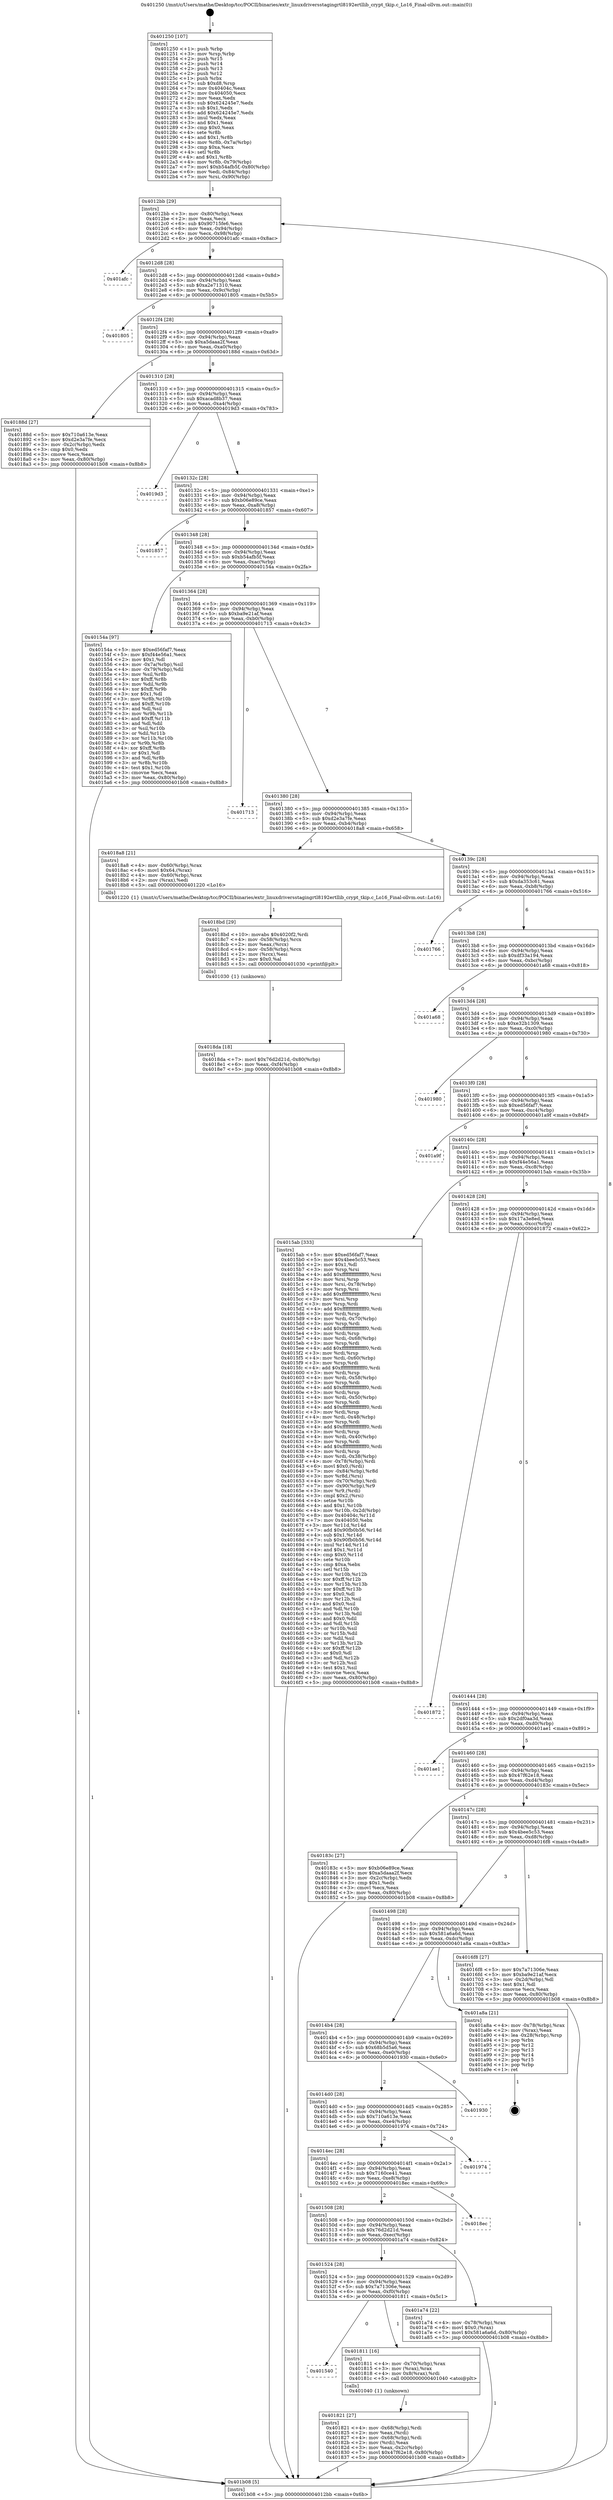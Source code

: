 digraph "0x401250" {
  label = "0x401250 (/mnt/c/Users/mathe/Desktop/tcc/POCII/binaries/extr_linuxdriversstagingrtl8192ertllib_crypt_tkip.c_Lo16_Final-ollvm.out::main(0))"
  labelloc = "t"
  node[shape=record]

  Entry [label="",width=0.3,height=0.3,shape=circle,fillcolor=black,style=filled]
  "0x4012bb" [label="{
     0x4012bb [29]\l
     | [instrs]\l
     &nbsp;&nbsp;0x4012bb \<+3\>: mov -0x80(%rbp),%eax\l
     &nbsp;&nbsp;0x4012be \<+2\>: mov %eax,%ecx\l
     &nbsp;&nbsp;0x4012c0 \<+6\>: sub $0x90715fe6,%ecx\l
     &nbsp;&nbsp;0x4012c6 \<+6\>: mov %eax,-0x94(%rbp)\l
     &nbsp;&nbsp;0x4012cc \<+6\>: mov %ecx,-0x98(%rbp)\l
     &nbsp;&nbsp;0x4012d2 \<+6\>: je 0000000000401afc \<main+0x8ac\>\l
  }"]
  "0x401afc" [label="{
     0x401afc\l
  }", style=dashed]
  "0x4012d8" [label="{
     0x4012d8 [28]\l
     | [instrs]\l
     &nbsp;&nbsp;0x4012d8 \<+5\>: jmp 00000000004012dd \<main+0x8d\>\l
     &nbsp;&nbsp;0x4012dd \<+6\>: mov -0x94(%rbp),%eax\l
     &nbsp;&nbsp;0x4012e3 \<+5\>: sub $0xa2e71310,%eax\l
     &nbsp;&nbsp;0x4012e8 \<+6\>: mov %eax,-0x9c(%rbp)\l
     &nbsp;&nbsp;0x4012ee \<+6\>: je 0000000000401805 \<main+0x5b5\>\l
  }"]
  Exit [label="",width=0.3,height=0.3,shape=circle,fillcolor=black,style=filled,peripheries=2]
  "0x401805" [label="{
     0x401805\l
  }", style=dashed]
  "0x4012f4" [label="{
     0x4012f4 [28]\l
     | [instrs]\l
     &nbsp;&nbsp;0x4012f4 \<+5\>: jmp 00000000004012f9 \<main+0xa9\>\l
     &nbsp;&nbsp;0x4012f9 \<+6\>: mov -0x94(%rbp),%eax\l
     &nbsp;&nbsp;0x4012ff \<+5\>: sub $0xa5daaa2f,%eax\l
     &nbsp;&nbsp;0x401304 \<+6\>: mov %eax,-0xa0(%rbp)\l
     &nbsp;&nbsp;0x40130a \<+6\>: je 000000000040188d \<main+0x63d\>\l
  }"]
  "0x4018da" [label="{
     0x4018da [18]\l
     | [instrs]\l
     &nbsp;&nbsp;0x4018da \<+7\>: movl $0x76d2d21d,-0x80(%rbp)\l
     &nbsp;&nbsp;0x4018e1 \<+6\>: mov %eax,-0xf4(%rbp)\l
     &nbsp;&nbsp;0x4018e7 \<+5\>: jmp 0000000000401b08 \<main+0x8b8\>\l
  }"]
  "0x40188d" [label="{
     0x40188d [27]\l
     | [instrs]\l
     &nbsp;&nbsp;0x40188d \<+5\>: mov $0x710a613e,%eax\l
     &nbsp;&nbsp;0x401892 \<+5\>: mov $0xd2e3a7fe,%ecx\l
     &nbsp;&nbsp;0x401897 \<+3\>: mov -0x2c(%rbp),%edx\l
     &nbsp;&nbsp;0x40189a \<+3\>: cmp $0x0,%edx\l
     &nbsp;&nbsp;0x40189d \<+3\>: cmove %ecx,%eax\l
     &nbsp;&nbsp;0x4018a0 \<+3\>: mov %eax,-0x80(%rbp)\l
     &nbsp;&nbsp;0x4018a3 \<+5\>: jmp 0000000000401b08 \<main+0x8b8\>\l
  }"]
  "0x401310" [label="{
     0x401310 [28]\l
     | [instrs]\l
     &nbsp;&nbsp;0x401310 \<+5\>: jmp 0000000000401315 \<main+0xc5\>\l
     &nbsp;&nbsp;0x401315 \<+6\>: mov -0x94(%rbp),%eax\l
     &nbsp;&nbsp;0x40131b \<+5\>: sub $0xacad8b37,%eax\l
     &nbsp;&nbsp;0x401320 \<+6\>: mov %eax,-0xa4(%rbp)\l
     &nbsp;&nbsp;0x401326 \<+6\>: je 00000000004019d3 \<main+0x783\>\l
  }"]
  "0x4018bd" [label="{
     0x4018bd [29]\l
     | [instrs]\l
     &nbsp;&nbsp;0x4018bd \<+10\>: movabs $0x4020f2,%rdi\l
     &nbsp;&nbsp;0x4018c7 \<+4\>: mov -0x58(%rbp),%rcx\l
     &nbsp;&nbsp;0x4018cb \<+2\>: mov %eax,(%rcx)\l
     &nbsp;&nbsp;0x4018cd \<+4\>: mov -0x58(%rbp),%rcx\l
     &nbsp;&nbsp;0x4018d1 \<+2\>: mov (%rcx),%esi\l
     &nbsp;&nbsp;0x4018d3 \<+2\>: mov $0x0,%al\l
     &nbsp;&nbsp;0x4018d5 \<+5\>: call 0000000000401030 \<printf@plt\>\l
     | [calls]\l
     &nbsp;&nbsp;0x401030 \{1\} (unknown)\l
  }"]
  "0x4019d3" [label="{
     0x4019d3\l
  }", style=dashed]
  "0x40132c" [label="{
     0x40132c [28]\l
     | [instrs]\l
     &nbsp;&nbsp;0x40132c \<+5\>: jmp 0000000000401331 \<main+0xe1\>\l
     &nbsp;&nbsp;0x401331 \<+6\>: mov -0x94(%rbp),%eax\l
     &nbsp;&nbsp;0x401337 \<+5\>: sub $0xb06e89ce,%eax\l
     &nbsp;&nbsp;0x40133c \<+6\>: mov %eax,-0xa8(%rbp)\l
     &nbsp;&nbsp;0x401342 \<+6\>: je 0000000000401857 \<main+0x607\>\l
  }"]
  "0x401821" [label="{
     0x401821 [27]\l
     | [instrs]\l
     &nbsp;&nbsp;0x401821 \<+4\>: mov -0x68(%rbp),%rdi\l
     &nbsp;&nbsp;0x401825 \<+2\>: mov %eax,(%rdi)\l
     &nbsp;&nbsp;0x401827 \<+4\>: mov -0x68(%rbp),%rdi\l
     &nbsp;&nbsp;0x40182b \<+2\>: mov (%rdi),%eax\l
     &nbsp;&nbsp;0x40182d \<+3\>: mov %eax,-0x2c(%rbp)\l
     &nbsp;&nbsp;0x401830 \<+7\>: movl $0x47f62e18,-0x80(%rbp)\l
     &nbsp;&nbsp;0x401837 \<+5\>: jmp 0000000000401b08 \<main+0x8b8\>\l
  }"]
  "0x401857" [label="{
     0x401857\l
  }", style=dashed]
  "0x401348" [label="{
     0x401348 [28]\l
     | [instrs]\l
     &nbsp;&nbsp;0x401348 \<+5\>: jmp 000000000040134d \<main+0xfd\>\l
     &nbsp;&nbsp;0x40134d \<+6\>: mov -0x94(%rbp),%eax\l
     &nbsp;&nbsp;0x401353 \<+5\>: sub $0xb54afb5f,%eax\l
     &nbsp;&nbsp;0x401358 \<+6\>: mov %eax,-0xac(%rbp)\l
     &nbsp;&nbsp;0x40135e \<+6\>: je 000000000040154a \<main+0x2fa\>\l
  }"]
  "0x401540" [label="{
     0x401540\l
  }", style=dashed]
  "0x40154a" [label="{
     0x40154a [97]\l
     | [instrs]\l
     &nbsp;&nbsp;0x40154a \<+5\>: mov $0xed56faf7,%eax\l
     &nbsp;&nbsp;0x40154f \<+5\>: mov $0xf44e56a1,%ecx\l
     &nbsp;&nbsp;0x401554 \<+2\>: mov $0x1,%dl\l
     &nbsp;&nbsp;0x401556 \<+4\>: mov -0x7a(%rbp),%sil\l
     &nbsp;&nbsp;0x40155a \<+4\>: mov -0x79(%rbp),%dil\l
     &nbsp;&nbsp;0x40155e \<+3\>: mov %sil,%r8b\l
     &nbsp;&nbsp;0x401561 \<+4\>: xor $0xff,%r8b\l
     &nbsp;&nbsp;0x401565 \<+3\>: mov %dil,%r9b\l
     &nbsp;&nbsp;0x401568 \<+4\>: xor $0xff,%r9b\l
     &nbsp;&nbsp;0x40156c \<+3\>: xor $0x1,%dl\l
     &nbsp;&nbsp;0x40156f \<+3\>: mov %r8b,%r10b\l
     &nbsp;&nbsp;0x401572 \<+4\>: and $0xff,%r10b\l
     &nbsp;&nbsp;0x401576 \<+3\>: and %dl,%sil\l
     &nbsp;&nbsp;0x401579 \<+3\>: mov %r9b,%r11b\l
     &nbsp;&nbsp;0x40157c \<+4\>: and $0xff,%r11b\l
     &nbsp;&nbsp;0x401580 \<+3\>: and %dl,%dil\l
     &nbsp;&nbsp;0x401583 \<+3\>: or %sil,%r10b\l
     &nbsp;&nbsp;0x401586 \<+3\>: or %dil,%r11b\l
     &nbsp;&nbsp;0x401589 \<+3\>: xor %r11b,%r10b\l
     &nbsp;&nbsp;0x40158c \<+3\>: or %r9b,%r8b\l
     &nbsp;&nbsp;0x40158f \<+4\>: xor $0xff,%r8b\l
     &nbsp;&nbsp;0x401593 \<+3\>: or $0x1,%dl\l
     &nbsp;&nbsp;0x401596 \<+3\>: and %dl,%r8b\l
     &nbsp;&nbsp;0x401599 \<+3\>: or %r8b,%r10b\l
     &nbsp;&nbsp;0x40159c \<+4\>: test $0x1,%r10b\l
     &nbsp;&nbsp;0x4015a0 \<+3\>: cmovne %ecx,%eax\l
     &nbsp;&nbsp;0x4015a3 \<+3\>: mov %eax,-0x80(%rbp)\l
     &nbsp;&nbsp;0x4015a6 \<+5\>: jmp 0000000000401b08 \<main+0x8b8\>\l
  }"]
  "0x401364" [label="{
     0x401364 [28]\l
     | [instrs]\l
     &nbsp;&nbsp;0x401364 \<+5\>: jmp 0000000000401369 \<main+0x119\>\l
     &nbsp;&nbsp;0x401369 \<+6\>: mov -0x94(%rbp),%eax\l
     &nbsp;&nbsp;0x40136f \<+5\>: sub $0xba9e21af,%eax\l
     &nbsp;&nbsp;0x401374 \<+6\>: mov %eax,-0xb0(%rbp)\l
     &nbsp;&nbsp;0x40137a \<+6\>: je 0000000000401713 \<main+0x4c3\>\l
  }"]
  "0x401b08" [label="{
     0x401b08 [5]\l
     | [instrs]\l
     &nbsp;&nbsp;0x401b08 \<+5\>: jmp 00000000004012bb \<main+0x6b\>\l
  }"]
  "0x401250" [label="{
     0x401250 [107]\l
     | [instrs]\l
     &nbsp;&nbsp;0x401250 \<+1\>: push %rbp\l
     &nbsp;&nbsp;0x401251 \<+3\>: mov %rsp,%rbp\l
     &nbsp;&nbsp;0x401254 \<+2\>: push %r15\l
     &nbsp;&nbsp;0x401256 \<+2\>: push %r14\l
     &nbsp;&nbsp;0x401258 \<+2\>: push %r13\l
     &nbsp;&nbsp;0x40125a \<+2\>: push %r12\l
     &nbsp;&nbsp;0x40125c \<+1\>: push %rbx\l
     &nbsp;&nbsp;0x40125d \<+7\>: sub $0xd8,%rsp\l
     &nbsp;&nbsp;0x401264 \<+7\>: mov 0x40404c,%eax\l
     &nbsp;&nbsp;0x40126b \<+7\>: mov 0x404050,%ecx\l
     &nbsp;&nbsp;0x401272 \<+2\>: mov %eax,%edx\l
     &nbsp;&nbsp;0x401274 \<+6\>: sub $0x624245e7,%edx\l
     &nbsp;&nbsp;0x40127a \<+3\>: sub $0x1,%edx\l
     &nbsp;&nbsp;0x40127d \<+6\>: add $0x624245e7,%edx\l
     &nbsp;&nbsp;0x401283 \<+3\>: imul %edx,%eax\l
     &nbsp;&nbsp;0x401286 \<+3\>: and $0x1,%eax\l
     &nbsp;&nbsp;0x401289 \<+3\>: cmp $0x0,%eax\l
     &nbsp;&nbsp;0x40128c \<+4\>: sete %r8b\l
     &nbsp;&nbsp;0x401290 \<+4\>: and $0x1,%r8b\l
     &nbsp;&nbsp;0x401294 \<+4\>: mov %r8b,-0x7a(%rbp)\l
     &nbsp;&nbsp;0x401298 \<+3\>: cmp $0xa,%ecx\l
     &nbsp;&nbsp;0x40129b \<+4\>: setl %r8b\l
     &nbsp;&nbsp;0x40129f \<+4\>: and $0x1,%r8b\l
     &nbsp;&nbsp;0x4012a3 \<+4\>: mov %r8b,-0x79(%rbp)\l
     &nbsp;&nbsp;0x4012a7 \<+7\>: movl $0xb54afb5f,-0x80(%rbp)\l
     &nbsp;&nbsp;0x4012ae \<+6\>: mov %edi,-0x84(%rbp)\l
     &nbsp;&nbsp;0x4012b4 \<+7\>: mov %rsi,-0x90(%rbp)\l
  }"]
  "0x401811" [label="{
     0x401811 [16]\l
     | [instrs]\l
     &nbsp;&nbsp;0x401811 \<+4\>: mov -0x70(%rbp),%rax\l
     &nbsp;&nbsp;0x401815 \<+3\>: mov (%rax),%rax\l
     &nbsp;&nbsp;0x401818 \<+4\>: mov 0x8(%rax),%rdi\l
     &nbsp;&nbsp;0x40181c \<+5\>: call 0000000000401040 \<atoi@plt\>\l
     | [calls]\l
     &nbsp;&nbsp;0x401040 \{1\} (unknown)\l
  }"]
  "0x401713" [label="{
     0x401713\l
  }", style=dashed]
  "0x401380" [label="{
     0x401380 [28]\l
     | [instrs]\l
     &nbsp;&nbsp;0x401380 \<+5\>: jmp 0000000000401385 \<main+0x135\>\l
     &nbsp;&nbsp;0x401385 \<+6\>: mov -0x94(%rbp),%eax\l
     &nbsp;&nbsp;0x40138b \<+5\>: sub $0xd2e3a7fe,%eax\l
     &nbsp;&nbsp;0x401390 \<+6\>: mov %eax,-0xb4(%rbp)\l
     &nbsp;&nbsp;0x401396 \<+6\>: je 00000000004018a8 \<main+0x658\>\l
  }"]
  "0x401524" [label="{
     0x401524 [28]\l
     | [instrs]\l
     &nbsp;&nbsp;0x401524 \<+5\>: jmp 0000000000401529 \<main+0x2d9\>\l
     &nbsp;&nbsp;0x401529 \<+6\>: mov -0x94(%rbp),%eax\l
     &nbsp;&nbsp;0x40152f \<+5\>: sub $0x7a71306e,%eax\l
     &nbsp;&nbsp;0x401534 \<+6\>: mov %eax,-0xf0(%rbp)\l
     &nbsp;&nbsp;0x40153a \<+6\>: je 0000000000401811 \<main+0x5c1\>\l
  }"]
  "0x4018a8" [label="{
     0x4018a8 [21]\l
     | [instrs]\l
     &nbsp;&nbsp;0x4018a8 \<+4\>: mov -0x60(%rbp),%rax\l
     &nbsp;&nbsp;0x4018ac \<+6\>: movl $0x64,(%rax)\l
     &nbsp;&nbsp;0x4018b2 \<+4\>: mov -0x60(%rbp),%rax\l
     &nbsp;&nbsp;0x4018b6 \<+2\>: mov (%rax),%edi\l
     &nbsp;&nbsp;0x4018b8 \<+5\>: call 0000000000401220 \<Lo16\>\l
     | [calls]\l
     &nbsp;&nbsp;0x401220 \{1\} (/mnt/c/Users/mathe/Desktop/tcc/POCII/binaries/extr_linuxdriversstagingrtl8192ertllib_crypt_tkip.c_Lo16_Final-ollvm.out::Lo16)\l
  }"]
  "0x40139c" [label="{
     0x40139c [28]\l
     | [instrs]\l
     &nbsp;&nbsp;0x40139c \<+5\>: jmp 00000000004013a1 \<main+0x151\>\l
     &nbsp;&nbsp;0x4013a1 \<+6\>: mov -0x94(%rbp),%eax\l
     &nbsp;&nbsp;0x4013a7 \<+5\>: sub $0xda353c61,%eax\l
     &nbsp;&nbsp;0x4013ac \<+6\>: mov %eax,-0xb8(%rbp)\l
     &nbsp;&nbsp;0x4013b2 \<+6\>: je 0000000000401766 \<main+0x516\>\l
  }"]
  "0x401a74" [label="{
     0x401a74 [22]\l
     | [instrs]\l
     &nbsp;&nbsp;0x401a74 \<+4\>: mov -0x78(%rbp),%rax\l
     &nbsp;&nbsp;0x401a78 \<+6\>: movl $0x0,(%rax)\l
     &nbsp;&nbsp;0x401a7e \<+7\>: movl $0x581a6a6d,-0x80(%rbp)\l
     &nbsp;&nbsp;0x401a85 \<+5\>: jmp 0000000000401b08 \<main+0x8b8\>\l
  }"]
  "0x401766" [label="{
     0x401766\l
  }", style=dashed]
  "0x4013b8" [label="{
     0x4013b8 [28]\l
     | [instrs]\l
     &nbsp;&nbsp;0x4013b8 \<+5\>: jmp 00000000004013bd \<main+0x16d\>\l
     &nbsp;&nbsp;0x4013bd \<+6\>: mov -0x94(%rbp),%eax\l
     &nbsp;&nbsp;0x4013c3 \<+5\>: sub $0xdf33a194,%eax\l
     &nbsp;&nbsp;0x4013c8 \<+6\>: mov %eax,-0xbc(%rbp)\l
     &nbsp;&nbsp;0x4013ce \<+6\>: je 0000000000401a68 \<main+0x818\>\l
  }"]
  "0x401508" [label="{
     0x401508 [28]\l
     | [instrs]\l
     &nbsp;&nbsp;0x401508 \<+5\>: jmp 000000000040150d \<main+0x2bd\>\l
     &nbsp;&nbsp;0x40150d \<+6\>: mov -0x94(%rbp),%eax\l
     &nbsp;&nbsp;0x401513 \<+5\>: sub $0x76d2d21d,%eax\l
     &nbsp;&nbsp;0x401518 \<+6\>: mov %eax,-0xec(%rbp)\l
     &nbsp;&nbsp;0x40151e \<+6\>: je 0000000000401a74 \<main+0x824\>\l
  }"]
  "0x401a68" [label="{
     0x401a68\l
  }", style=dashed]
  "0x4013d4" [label="{
     0x4013d4 [28]\l
     | [instrs]\l
     &nbsp;&nbsp;0x4013d4 \<+5\>: jmp 00000000004013d9 \<main+0x189\>\l
     &nbsp;&nbsp;0x4013d9 \<+6\>: mov -0x94(%rbp),%eax\l
     &nbsp;&nbsp;0x4013df \<+5\>: sub $0xe32b1309,%eax\l
     &nbsp;&nbsp;0x4013e4 \<+6\>: mov %eax,-0xc0(%rbp)\l
     &nbsp;&nbsp;0x4013ea \<+6\>: je 0000000000401980 \<main+0x730\>\l
  }"]
  "0x4018ec" [label="{
     0x4018ec\l
  }", style=dashed]
  "0x401980" [label="{
     0x401980\l
  }", style=dashed]
  "0x4013f0" [label="{
     0x4013f0 [28]\l
     | [instrs]\l
     &nbsp;&nbsp;0x4013f0 \<+5\>: jmp 00000000004013f5 \<main+0x1a5\>\l
     &nbsp;&nbsp;0x4013f5 \<+6\>: mov -0x94(%rbp),%eax\l
     &nbsp;&nbsp;0x4013fb \<+5\>: sub $0xed56faf7,%eax\l
     &nbsp;&nbsp;0x401400 \<+6\>: mov %eax,-0xc4(%rbp)\l
     &nbsp;&nbsp;0x401406 \<+6\>: je 0000000000401a9f \<main+0x84f\>\l
  }"]
  "0x4014ec" [label="{
     0x4014ec [28]\l
     | [instrs]\l
     &nbsp;&nbsp;0x4014ec \<+5\>: jmp 00000000004014f1 \<main+0x2a1\>\l
     &nbsp;&nbsp;0x4014f1 \<+6\>: mov -0x94(%rbp),%eax\l
     &nbsp;&nbsp;0x4014f7 \<+5\>: sub $0x7160ce41,%eax\l
     &nbsp;&nbsp;0x4014fc \<+6\>: mov %eax,-0xe8(%rbp)\l
     &nbsp;&nbsp;0x401502 \<+6\>: je 00000000004018ec \<main+0x69c\>\l
  }"]
  "0x401a9f" [label="{
     0x401a9f\l
  }", style=dashed]
  "0x40140c" [label="{
     0x40140c [28]\l
     | [instrs]\l
     &nbsp;&nbsp;0x40140c \<+5\>: jmp 0000000000401411 \<main+0x1c1\>\l
     &nbsp;&nbsp;0x401411 \<+6\>: mov -0x94(%rbp),%eax\l
     &nbsp;&nbsp;0x401417 \<+5\>: sub $0xf44e56a1,%eax\l
     &nbsp;&nbsp;0x40141c \<+6\>: mov %eax,-0xc8(%rbp)\l
     &nbsp;&nbsp;0x401422 \<+6\>: je 00000000004015ab \<main+0x35b\>\l
  }"]
  "0x401974" [label="{
     0x401974\l
  }", style=dashed]
  "0x4015ab" [label="{
     0x4015ab [333]\l
     | [instrs]\l
     &nbsp;&nbsp;0x4015ab \<+5\>: mov $0xed56faf7,%eax\l
     &nbsp;&nbsp;0x4015b0 \<+5\>: mov $0x4bee5c53,%ecx\l
     &nbsp;&nbsp;0x4015b5 \<+2\>: mov $0x1,%dl\l
     &nbsp;&nbsp;0x4015b7 \<+3\>: mov %rsp,%rsi\l
     &nbsp;&nbsp;0x4015ba \<+4\>: add $0xfffffffffffffff0,%rsi\l
     &nbsp;&nbsp;0x4015be \<+3\>: mov %rsi,%rsp\l
     &nbsp;&nbsp;0x4015c1 \<+4\>: mov %rsi,-0x78(%rbp)\l
     &nbsp;&nbsp;0x4015c5 \<+3\>: mov %rsp,%rsi\l
     &nbsp;&nbsp;0x4015c8 \<+4\>: add $0xfffffffffffffff0,%rsi\l
     &nbsp;&nbsp;0x4015cc \<+3\>: mov %rsi,%rsp\l
     &nbsp;&nbsp;0x4015cf \<+3\>: mov %rsp,%rdi\l
     &nbsp;&nbsp;0x4015d2 \<+4\>: add $0xfffffffffffffff0,%rdi\l
     &nbsp;&nbsp;0x4015d6 \<+3\>: mov %rdi,%rsp\l
     &nbsp;&nbsp;0x4015d9 \<+4\>: mov %rdi,-0x70(%rbp)\l
     &nbsp;&nbsp;0x4015dd \<+3\>: mov %rsp,%rdi\l
     &nbsp;&nbsp;0x4015e0 \<+4\>: add $0xfffffffffffffff0,%rdi\l
     &nbsp;&nbsp;0x4015e4 \<+3\>: mov %rdi,%rsp\l
     &nbsp;&nbsp;0x4015e7 \<+4\>: mov %rdi,-0x68(%rbp)\l
     &nbsp;&nbsp;0x4015eb \<+3\>: mov %rsp,%rdi\l
     &nbsp;&nbsp;0x4015ee \<+4\>: add $0xfffffffffffffff0,%rdi\l
     &nbsp;&nbsp;0x4015f2 \<+3\>: mov %rdi,%rsp\l
     &nbsp;&nbsp;0x4015f5 \<+4\>: mov %rdi,-0x60(%rbp)\l
     &nbsp;&nbsp;0x4015f9 \<+3\>: mov %rsp,%rdi\l
     &nbsp;&nbsp;0x4015fc \<+4\>: add $0xfffffffffffffff0,%rdi\l
     &nbsp;&nbsp;0x401600 \<+3\>: mov %rdi,%rsp\l
     &nbsp;&nbsp;0x401603 \<+4\>: mov %rdi,-0x58(%rbp)\l
     &nbsp;&nbsp;0x401607 \<+3\>: mov %rsp,%rdi\l
     &nbsp;&nbsp;0x40160a \<+4\>: add $0xfffffffffffffff0,%rdi\l
     &nbsp;&nbsp;0x40160e \<+3\>: mov %rdi,%rsp\l
     &nbsp;&nbsp;0x401611 \<+4\>: mov %rdi,-0x50(%rbp)\l
     &nbsp;&nbsp;0x401615 \<+3\>: mov %rsp,%rdi\l
     &nbsp;&nbsp;0x401618 \<+4\>: add $0xfffffffffffffff0,%rdi\l
     &nbsp;&nbsp;0x40161c \<+3\>: mov %rdi,%rsp\l
     &nbsp;&nbsp;0x40161f \<+4\>: mov %rdi,-0x48(%rbp)\l
     &nbsp;&nbsp;0x401623 \<+3\>: mov %rsp,%rdi\l
     &nbsp;&nbsp;0x401626 \<+4\>: add $0xfffffffffffffff0,%rdi\l
     &nbsp;&nbsp;0x40162a \<+3\>: mov %rdi,%rsp\l
     &nbsp;&nbsp;0x40162d \<+4\>: mov %rdi,-0x40(%rbp)\l
     &nbsp;&nbsp;0x401631 \<+3\>: mov %rsp,%rdi\l
     &nbsp;&nbsp;0x401634 \<+4\>: add $0xfffffffffffffff0,%rdi\l
     &nbsp;&nbsp;0x401638 \<+3\>: mov %rdi,%rsp\l
     &nbsp;&nbsp;0x40163b \<+4\>: mov %rdi,-0x38(%rbp)\l
     &nbsp;&nbsp;0x40163f \<+4\>: mov -0x78(%rbp),%rdi\l
     &nbsp;&nbsp;0x401643 \<+6\>: movl $0x0,(%rdi)\l
     &nbsp;&nbsp;0x401649 \<+7\>: mov -0x84(%rbp),%r8d\l
     &nbsp;&nbsp;0x401650 \<+3\>: mov %r8d,(%rsi)\l
     &nbsp;&nbsp;0x401653 \<+4\>: mov -0x70(%rbp),%rdi\l
     &nbsp;&nbsp;0x401657 \<+7\>: mov -0x90(%rbp),%r9\l
     &nbsp;&nbsp;0x40165e \<+3\>: mov %r9,(%rdi)\l
     &nbsp;&nbsp;0x401661 \<+3\>: cmpl $0x2,(%rsi)\l
     &nbsp;&nbsp;0x401664 \<+4\>: setne %r10b\l
     &nbsp;&nbsp;0x401668 \<+4\>: and $0x1,%r10b\l
     &nbsp;&nbsp;0x40166c \<+4\>: mov %r10b,-0x2d(%rbp)\l
     &nbsp;&nbsp;0x401670 \<+8\>: mov 0x40404c,%r11d\l
     &nbsp;&nbsp;0x401678 \<+7\>: mov 0x404050,%ebx\l
     &nbsp;&nbsp;0x40167f \<+3\>: mov %r11d,%r14d\l
     &nbsp;&nbsp;0x401682 \<+7\>: add $0x90fb0b56,%r14d\l
     &nbsp;&nbsp;0x401689 \<+4\>: sub $0x1,%r14d\l
     &nbsp;&nbsp;0x40168d \<+7\>: sub $0x90fb0b56,%r14d\l
     &nbsp;&nbsp;0x401694 \<+4\>: imul %r14d,%r11d\l
     &nbsp;&nbsp;0x401698 \<+4\>: and $0x1,%r11d\l
     &nbsp;&nbsp;0x40169c \<+4\>: cmp $0x0,%r11d\l
     &nbsp;&nbsp;0x4016a0 \<+4\>: sete %r10b\l
     &nbsp;&nbsp;0x4016a4 \<+3\>: cmp $0xa,%ebx\l
     &nbsp;&nbsp;0x4016a7 \<+4\>: setl %r15b\l
     &nbsp;&nbsp;0x4016ab \<+3\>: mov %r10b,%r12b\l
     &nbsp;&nbsp;0x4016ae \<+4\>: xor $0xff,%r12b\l
     &nbsp;&nbsp;0x4016b2 \<+3\>: mov %r15b,%r13b\l
     &nbsp;&nbsp;0x4016b5 \<+4\>: xor $0xff,%r13b\l
     &nbsp;&nbsp;0x4016b9 \<+3\>: xor $0x0,%dl\l
     &nbsp;&nbsp;0x4016bc \<+3\>: mov %r12b,%sil\l
     &nbsp;&nbsp;0x4016bf \<+4\>: and $0x0,%sil\l
     &nbsp;&nbsp;0x4016c3 \<+3\>: and %dl,%r10b\l
     &nbsp;&nbsp;0x4016c6 \<+3\>: mov %r13b,%dil\l
     &nbsp;&nbsp;0x4016c9 \<+4\>: and $0x0,%dil\l
     &nbsp;&nbsp;0x4016cd \<+3\>: and %dl,%r15b\l
     &nbsp;&nbsp;0x4016d0 \<+3\>: or %r10b,%sil\l
     &nbsp;&nbsp;0x4016d3 \<+3\>: or %r15b,%dil\l
     &nbsp;&nbsp;0x4016d6 \<+3\>: xor %dil,%sil\l
     &nbsp;&nbsp;0x4016d9 \<+3\>: or %r13b,%r12b\l
     &nbsp;&nbsp;0x4016dc \<+4\>: xor $0xff,%r12b\l
     &nbsp;&nbsp;0x4016e0 \<+3\>: or $0x0,%dl\l
     &nbsp;&nbsp;0x4016e3 \<+3\>: and %dl,%r12b\l
     &nbsp;&nbsp;0x4016e6 \<+3\>: or %r12b,%sil\l
     &nbsp;&nbsp;0x4016e9 \<+4\>: test $0x1,%sil\l
     &nbsp;&nbsp;0x4016ed \<+3\>: cmovne %ecx,%eax\l
     &nbsp;&nbsp;0x4016f0 \<+3\>: mov %eax,-0x80(%rbp)\l
     &nbsp;&nbsp;0x4016f3 \<+5\>: jmp 0000000000401b08 \<main+0x8b8\>\l
  }"]
  "0x401428" [label="{
     0x401428 [28]\l
     | [instrs]\l
     &nbsp;&nbsp;0x401428 \<+5\>: jmp 000000000040142d \<main+0x1dd\>\l
     &nbsp;&nbsp;0x40142d \<+6\>: mov -0x94(%rbp),%eax\l
     &nbsp;&nbsp;0x401433 \<+5\>: sub $0x17a3e8ed,%eax\l
     &nbsp;&nbsp;0x401438 \<+6\>: mov %eax,-0xcc(%rbp)\l
     &nbsp;&nbsp;0x40143e \<+6\>: je 0000000000401872 \<main+0x622\>\l
  }"]
  "0x4014d0" [label="{
     0x4014d0 [28]\l
     | [instrs]\l
     &nbsp;&nbsp;0x4014d0 \<+5\>: jmp 00000000004014d5 \<main+0x285\>\l
     &nbsp;&nbsp;0x4014d5 \<+6\>: mov -0x94(%rbp),%eax\l
     &nbsp;&nbsp;0x4014db \<+5\>: sub $0x710a613e,%eax\l
     &nbsp;&nbsp;0x4014e0 \<+6\>: mov %eax,-0xe4(%rbp)\l
     &nbsp;&nbsp;0x4014e6 \<+6\>: je 0000000000401974 \<main+0x724\>\l
  }"]
  "0x401930" [label="{
     0x401930\l
  }", style=dashed]
  "0x401872" [label="{
     0x401872\l
  }", style=dashed]
  "0x401444" [label="{
     0x401444 [28]\l
     | [instrs]\l
     &nbsp;&nbsp;0x401444 \<+5\>: jmp 0000000000401449 \<main+0x1f9\>\l
     &nbsp;&nbsp;0x401449 \<+6\>: mov -0x94(%rbp),%eax\l
     &nbsp;&nbsp;0x40144f \<+5\>: sub $0x2df0aa3d,%eax\l
     &nbsp;&nbsp;0x401454 \<+6\>: mov %eax,-0xd0(%rbp)\l
     &nbsp;&nbsp;0x40145a \<+6\>: je 0000000000401ae1 \<main+0x891\>\l
  }"]
  "0x4014b4" [label="{
     0x4014b4 [28]\l
     | [instrs]\l
     &nbsp;&nbsp;0x4014b4 \<+5\>: jmp 00000000004014b9 \<main+0x269\>\l
     &nbsp;&nbsp;0x4014b9 \<+6\>: mov -0x94(%rbp),%eax\l
     &nbsp;&nbsp;0x4014bf \<+5\>: sub $0x68b5d5a6,%eax\l
     &nbsp;&nbsp;0x4014c4 \<+6\>: mov %eax,-0xe0(%rbp)\l
     &nbsp;&nbsp;0x4014ca \<+6\>: je 0000000000401930 \<main+0x6e0\>\l
  }"]
  "0x401ae1" [label="{
     0x401ae1\l
  }", style=dashed]
  "0x401460" [label="{
     0x401460 [28]\l
     | [instrs]\l
     &nbsp;&nbsp;0x401460 \<+5\>: jmp 0000000000401465 \<main+0x215\>\l
     &nbsp;&nbsp;0x401465 \<+6\>: mov -0x94(%rbp),%eax\l
     &nbsp;&nbsp;0x40146b \<+5\>: sub $0x47f62e18,%eax\l
     &nbsp;&nbsp;0x401470 \<+6\>: mov %eax,-0xd4(%rbp)\l
     &nbsp;&nbsp;0x401476 \<+6\>: je 000000000040183c \<main+0x5ec\>\l
  }"]
  "0x401a8a" [label="{
     0x401a8a [21]\l
     | [instrs]\l
     &nbsp;&nbsp;0x401a8a \<+4\>: mov -0x78(%rbp),%rax\l
     &nbsp;&nbsp;0x401a8e \<+2\>: mov (%rax),%eax\l
     &nbsp;&nbsp;0x401a90 \<+4\>: lea -0x28(%rbp),%rsp\l
     &nbsp;&nbsp;0x401a94 \<+1\>: pop %rbx\l
     &nbsp;&nbsp;0x401a95 \<+2\>: pop %r12\l
     &nbsp;&nbsp;0x401a97 \<+2\>: pop %r13\l
     &nbsp;&nbsp;0x401a99 \<+2\>: pop %r14\l
     &nbsp;&nbsp;0x401a9b \<+2\>: pop %r15\l
     &nbsp;&nbsp;0x401a9d \<+1\>: pop %rbp\l
     &nbsp;&nbsp;0x401a9e \<+1\>: ret\l
  }"]
  "0x40183c" [label="{
     0x40183c [27]\l
     | [instrs]\l
     &nbsp;&nbsp;0x40183c \<+5\>: mov $0xb06e89ce,%eax\l
     &nbsp;&nbsp;0x401841 \<+5\>: mov $0xa5daaa2f,%ecx\l
     &nbsp;&nbsp;0x401846 \<+3\>: mov -0x2c(%rbp),%edx\l
     &nbsp;&nbsp;0x401849 \<+3\>: cmp $0x1,%edx\l
     &nbsp;&nbsp;0x40184c \<+3\>: cmovl %ecx,%eax\l
     &nbsp;&nbsp;0x40184f \<+3\>: mov %eax,-0x80(%rbp)\l
     &nbsp;&nbsp;0x401852 \<+5\>: jmp 0000000000401b08 \<main+0x8b8\>\l
  }"]
  "0x40147c" [label="{
     0x40147c [28]\l
     | [instrs]\l
     &nbsp;&nbsp;0x40147c \<+5\>: jmp 0000000000401481 \<main+0x231\>\l
     &nbsp;&nbsp;0x401481 \<+6\>: mov -0x94(%rbp),%eax\l
     &nbsp;&nbsp;0x401487 \<+5\>: sub $0x4bee5c53,%eax\l
     &nbsp;&nbsp;0x40148c \<+6\>: mov %eax,-0xd8(%rbp)\l
     &nbsp;&nbsp;0x401492 \<+6\>: je 00000000004016f8 \<main+0x4a8\>\l
  }"]
  "0x401498" [label="{
     0x401498 [28]\l
     | [instrs]\l
     &nbsp;&nbsp;0x401498 \<+5\>: jmp 000000000040149d \<main+0x24d\>\l
     &nbsp;&nbsp;0x40149d \<+6\>: mov -0x94(%rbp),%eax\l
     &nbsp;&nbsp;0x4014a3 \<+5\>: sub $0x581a6a6d,%eax\l
     &nbsp;&nbsp;0x4014a8 \<+6\>: mov %eax,-0xdc(%rbp)\l
     &nbsp;&nbsp;0x4014ae \<+6\>: je 0000000000401a8a \<main+0x83a\>\l
  }"]
  "0x4016f8" [label="{
     0x4016f8 [27]\l
     | [instrs]\l
     &nbsp;&nbsp;0x4016f8 \<+5\>: mov $0x7a71306e,%eax\l
     &nbsp;&nbsp;0x4016fd \<+5\>: mov $0xba9e21af,%ecx\l
     &nbsp;&nbsp;0x401702 \<+3\>: mov -0x2d(%rbp),%dl\l
     &nbsp;&nbsp;0x401705 \<+3\>: test $0x1,%dl\l
     &nbsp;&nbsp;0x401708 \<+3\>: cmovne %ecx,%eax\l
     &nbsp;&nbsp;0x40170b \<+3\>: mov %eax,-0x80(%rbp)\l
     &nbsp;&nbsp;0x40170e \<+5\>: jmp 0000000000401b08 \<main+0x8b8\>\l
  }"]
  Entry -> "0x401250" [label=" 1"]
  "0x4012bb" -> "0x401afc" [label=" 0"]
  "0x4012bb" -> "0x4012d8" [label=" 9"]
  "0x401a8a" -> Exit [label=" 1"]
  "0x4012d8" -> "0x401805" [label=" 0"]
  "0x4012d8" -> "0x4012f4" [label=" 9"]
  "0x401a74" -> "0x401b08" [label=" 1"]
  "0x4012f4" -> "0x40188d" [label=" 1"]
  "0x4012f4" -> "0x401310" [label=" 8"]
  "0x4018da" -> "0x401b08" [label=" 1"]
  "0x401310" -> "0x4019d3" [label=" 0"]
  "0x401310" -> "0x40132c" [label=" 8"]
  "0x4018bd" -> "0x4018da" [label=" 1"]
  "0x40132c" -> "0x401857" [label=" 0"]
  "0x40132c" -> "0x401348" [label=" 8"]
  "0x4018a8" -> "0x4018bd" [label=" 1"]
  "0x401348" -> "0x40154a" [label=" 1"]
  "0x401348" -> "0x401364" [label=" 7"]
  "0x40154a" -> "0x401b08" [label=" 1"]
  "0x401250" -> "0x4012bb" [label=" 1"]
  "0x401b08" -> "0x4012bb" [label=" 8"]
  "0x40188d" -> "0x401b08" [label=" 1"]
  "0x401364" -> "0x401713" [label=" 0"]
  "0x401364" -> "0x401380" [label=" 7"]
  "0x40183c" -> "0x401b08" [label=" 1"]
  "0x401380" -> "0x4018a8" [label=" 1"]
  "0x401380" -> "0x40139c" [label=" 6"]
  "0x401811" -> "0x401821" [label=" 1"]
  "0x40139c" -> "0x401766" [label=" 0"]
  "0x40139c" -> "0x4013b8" [label=" 6"]
  "0x401524" -> "0x401540" [label=" 0"]
  "0x4013b8" -> "0x401a68" [label=" 0"]
  "0x4013b8" -> "0x4013d4" [label=" 6"]
  "0x401821" -> "0x401b08" [label=" 1"]
  "0x4013d4" -> "0x401980" [label=" 0"]
  "0x4013d4" -> "0x4013f0" [label=" 6"]
  "0x401508" -> "0x401524" [label=" 1"]
  "0x4013f0" -> "0x401a9f" [label=" 0"]
  "0x4013f0" -> "0x40140c" [label=" 6"]
  "0x401524" -> "0x401811" [label=" 1"]
  "0x40140c" -> "0x4015ab" [label=" 1"]
  "0x40140c" -> "0x401428" [label=" 5"]
  "0x4014ec" -> "0x401508" [label=" 2"]
  "0x4015ab" -> "0x401b08" [label=" 1"]
  "0x401508" -> "0x401a74" [label=" 1"]
  "0x401428" -> "0x401872" [label=" 0"]
  "0x401428" -> "0x401444" [label=" 5"]
  "0x4014d0" -> "0x4014ec" [label=" 2"]
  "0x401444" -> "0x401ae1" [label=" 0"]
  "0x401444" -> "0x401460" [label=" 5"]
  "0x4014ec" -> "0x4018ec" [label=" 0"]
  "0x401460" -> "0x40183c" [label=" 1"]
  "0x401460" -> "0x40147c" [label=" 4"]
  "0x4014b4" -> "0x4014d0" [label=" 2"]
  "0x40147c" -> "0x4016f8" [label=" 1"]
  "0x40147c" -> "0x401498" [label=" 3"]
  "0x4016f8" -> "0x401b08" [label=" 1"]
  "0x4014b4" -> "0x401930" [label=" 0"]
  "0x401498" -> "0x401a8a" [label=" 1"]
  "0x401498" -> "0x4014b4" [label=" 2"]
  "0x4014d0" -> "0x401974" [label=" 0"]
}
